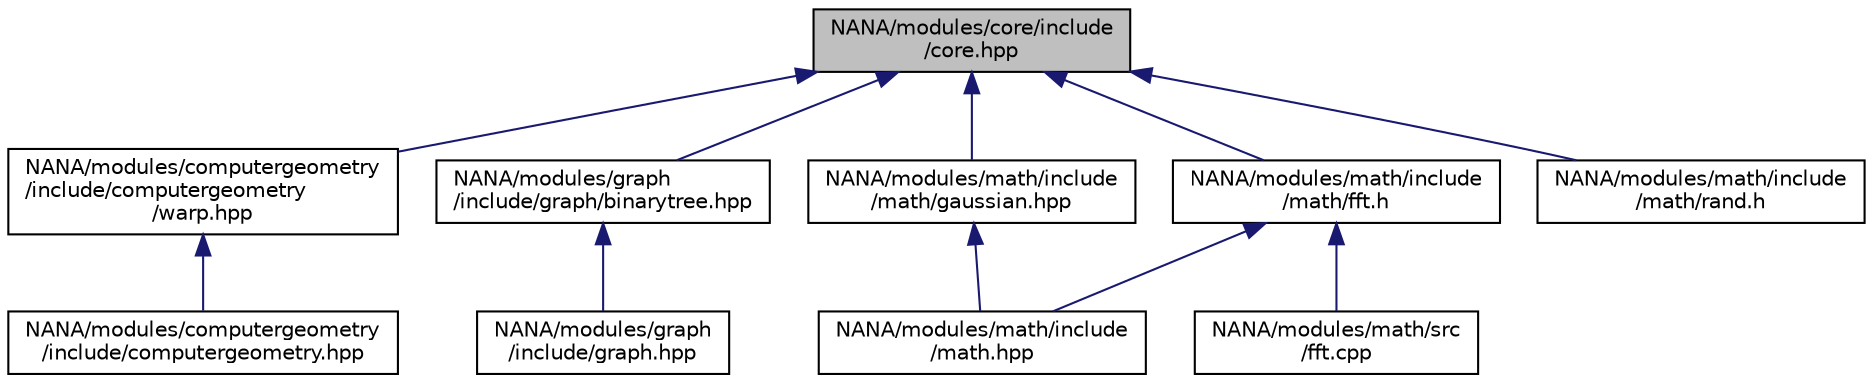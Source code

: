 digraph "NANA/modules/core/include/core.hpp"
{
 // LATEX_PDF_SIZE
  edge [fontname="Helvetica",fontsize="10",labelfontname="Helvetica",labelfontsize="10"];
  node [fontname="Helvetica",fontsize="10",shape=record];
  Node1 [label="NANA/modules/core/include\l/core.hpp",height=0.2,width=0.4,color="black", fillcolor="grey75", style="filled", fontcolor="black",tooltip="包含基本的数据结构等"];
  Node1 -> Node2 [dir="back",color="midnightblue",fontsize="10",style="solid",fontname="Helvetica"];
  Node2 [label="NANA/modules/computergeometry\l/include/computergeometry\l/warp.hpp",height=0.2,width=0.4,color="black", fillcolor="white", style="filled",URL="$warp_8hpp.html",tooltip="实现点集的仿射变换和透视变换"];
  Node2 -> Node3 [dir="back",color="midnightblue",fontsize="10",style="solid",fontname="Helvetica"];
  Node3 [label="NANA/modules/computergeometry\l/include/computergeometry.hpp",height=0.2,width=0.4,color="black", fillcolor="white", style="filled",URL="$computergeometry_8hpp.html",tooltip="实现计算机几何的相关功能"];
  Node1 -> Node4 [dir="back",color="midnightblue",fontsize="10",style="solid",fontname="Helvetica"];
  Node4 [label="NANA/modules/graph\l/include/graph/binarytree.hpp",height=0.2,width=0.4,color="black", fillcolor="white", style="filled",URL="$binarytree_8hpp.html",tooltip="实现二叉树的模板"];
  Node4 -> Node5 [dir="back",color="midnightblue",fontsize="10",style="solid",fontname="Helvetica"];
  Node5 [label="NANA/modules/graph\l/include/graph.hpp",height=0.2,width=0.4,color="black", fillcolor="white", style="filled",URL="$graph_8hpp.html",tooltip="实现图论相关算法"];
  Node1 -> Node6 [dir="back",color="midnightblue",fontsize="10",style="solid",fontname="Helvetica"];
  Node6 [label="NANA/modules/math/include\l/math/fft.h",height=0.2,width=0.4,color="black", fillcolor="white", style="filled",URL="$fft_8h.html",tooltip="实现傅里叶变换相关算法"];
  Node6 -> Node7 [dir="back",color="midnightblue",fontsize="10",style="solid",fontname="Helvetica"];
  Node7 [label="NANA/modules/math/include\l/math.hpp",height=0.2,width=0.4,color="black", fillcolor="white", style="filled",URL="$math_8hpp.html",tooltip="实现基本的数学运算"];
  Node6 -> Node8 [dir="back",color="midnightblue",fontsize="10",style="solid",fontname="Helvetica"];
  Node8 [label="NANA/modules/math/src\l/fft.cpp",height=0.2,width=0.4,color="black", fillcolor="white", style="filled",URL="$fft_8cpp_source.html",tooltip=" "];
  Node1 -> Node9 [dir="back",color="midnightblue",fontsize="10",style="solid",fontname="Helvetica"];
  Node9 [label="NANA/modules/math/include\l/math/gaussian.hpp",height=0.2,width=0.4,color="black", fillcolor="white", style="filled",URL="$gaussian_8hpp.html",tooltip="实现高斯相关的算法"];
  Node9 -> Node7 [dir="back",color="midnightblue",fontsize="10",style="solid",fontname="Helvetica"];
  Node1 -> Node10 [dir="back",color="midnightblue",fontsize="10",style="solid",fontname="Helvetica"];
  Node10 [label="NANA/modules/math/include\l/math/rand.h",height=0.2,width=0.4,color="black", fillcolor="white", style="filled",URL="$rand_8h_source.html",tooltip=" "];
}
